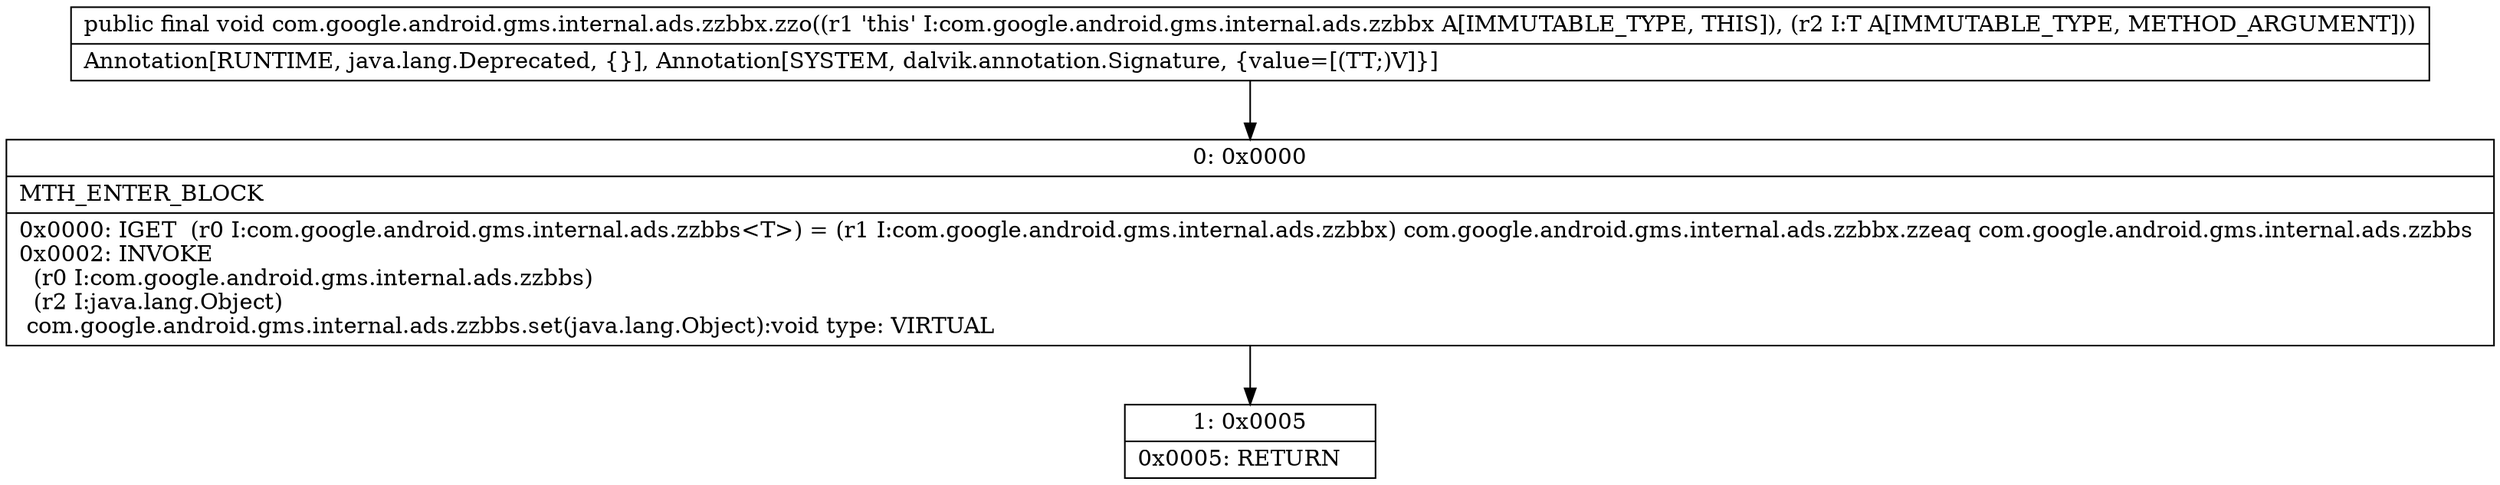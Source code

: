 digraph "CFG forcom.google.android.gms.internal.ads.zzbbx.zzo(Ljava\/lang\/Object;)V" {
Node_0 [shape=record,label="{0\:\ 0x0000|MTH_ENTER_BLOCK\l|0x0000: IGET  (r0 I:com.google.android.gms.internal.ads.zzbbs\<T\>) = (r1 I:com.google.android.gms.internal.ads.zzbbx) com.google.android.gms.internal.ads.zzbbx.zzeaq com.google.android.gms.internal.ads.zzbbs \l0x0002: INVOKE  \l  (r0 I:com.google.android.gms.internal.ads.zzbbs)\l  (r2 I:java.lang.Object)\l com.google.android.gms.internal.ads.zzbbs.set(java.lang.Object):void type: VIRTUAL \l}"];
Node_1 [shape=record,label="{1\:\ 0x0005|0x0005: RETURN   \l}"];
MethodNode[shape=record,label="{public final void com.google.android.gms.internal.ads.zzbbx.zzo((r1 'this' I:com.google.android.gms.internal.ads.zzbbx A[IMMUTABLE_TYPE, THIS]), (r2 I:T A[IMMUTABLE_TYPE, METHOD_ARGUMENT]))  | Annotation[RUNTIME, java.lang.Deprecated, \{\}], Annotation[SYSTEM, dalvik.annotation.Signature, \{value=[(TT;)V]\}]\l}"];
MethodNode -> Node_0;
Node_0 -> Node_1;
}

